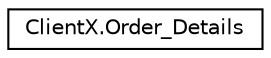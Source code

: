 digraph "Graphical Class Hierarchy"
{
 // INTERACTIVE_SVG=YES
 // LATEX_PDF_SIZE
  edge [fontname="Helvetica",fontsize="10",labelfontname="Helvetica",labelfontsize="10"];
  node [fontname="Helvetica",fontsize="10",shape=record];
  rankdir="LR";
  Node0 [label="ClientX.Order_Details",height=0.2,width=0.4,color="black", fillcolor="white", style="filled",URL="$class_client_x_1_1_order___details.html",tooltip=" "];
}
